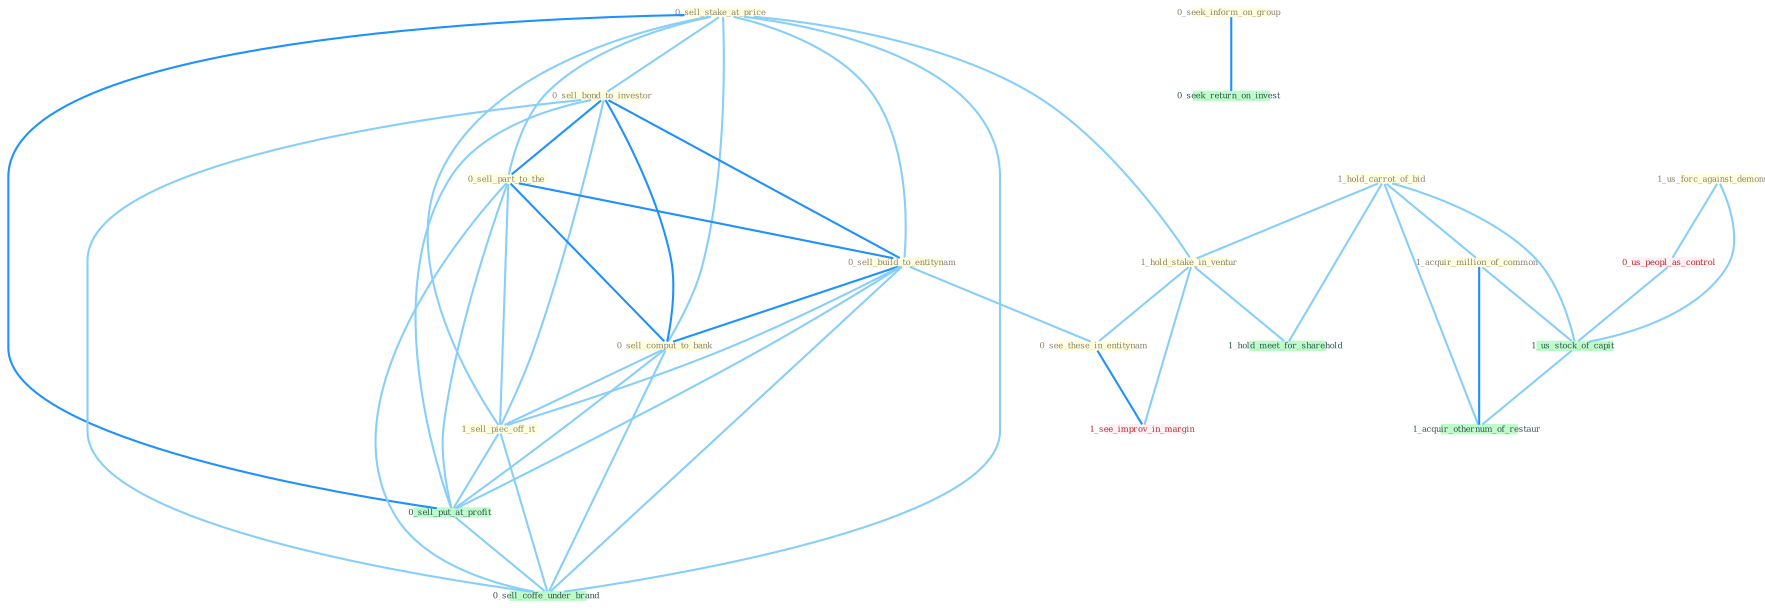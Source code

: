 Graph G{ 
    node
    [shape=polygon,style=filled,width=.5,height=.06,color="#BDFCC9",fixedsize=true,fontsize=4,
    fontcolor="#2f4f4f"];
    {node
    [color="#ffffe0", fontcolor="#8b7d6b"] "0_sell_stake_at_price " "0_sell_bond_to_investor " "1_hold_carrot_of_bid " "0_seek_inform_on_group " "0_sell_part_to_the " "1_acquir_million_of_common " "0_sell_build_to_entitynam " "1_hold_stake_in_ventur " "0_see_these_in_entitynam " "1_us_forc_against_demonstr " "0_sell_comput_to_bank " "1_sell_piec_off_it "}
{node [color="#fff0f5", fontcolor="#b22222"] "0_us_peopl_as_control " "1_see_improv_in_margin "}
edge [color="#B0E2FF"];

	"0_sell_stake_at_price " -- "0_sell_bond_to_investor " [w="1", color="#87cefa" ];
	"0_sell_stake_at_price " -- "0_sell_part_to_the " [w="1", color="#87cefa" ];
	"0_sell_stake_at_price " -- "0_sell_build_to_entitynam " [w="1", color="#87cefa" ];
	"0_sell_stake_at_price " -- "1_hold_stake_in_ventur " [w="1", color="#87cefa" ];
	"0_sell_stake_at_price " -- "0_sell_comput_to_bank " [w="1", color="#87cefa" ];
	"0_sell_stake_at_price " -- "1_sell_piec_off_it " [w="1", color="#87cefa" ];
	"0_sell_stake_at_price " -- "0_sell_put_at_profit " [w="2", color="#1e90ff" , len=0.8];
	"0_sell_stake_at_price " -- "0_sell_coffe_under_brand " [w="1", color="#87cefa" ];
	"0_sell_bond_to_investor " -- "0_sell_part_to_the " [w="2", color="#1e90ff" , len=0.8];
	"0_sell_bond_to_investor " -- "0_sell_build_to_entitynam " [w="2", color="#1e90ff" , len=0.8];
	"0_sell_bond_to_investor " -- "0_sell_comput_to_bank " [w="2", color="#1e90ff" , len=0.8];
	"0_sell_bond_to_investor " -- "1_sell_piec_off_it " [w="1", color="#87cefa" ];
	"0_sell_bond_to_investor " -- "0_sell_put_at_profit " [w="1", color="#87cefa" ];
	"0_sell_bond_to_investor " -- "0_sell_coffe_under_brand " [w="1", color="#87cefa" ];
	"1_hold_carrot_of_bid " -- "1_acquir_million_of_common " [w="1", color="#87cefa" ];
	"1_hold_carrot_of_bid " -- "1_hold_stake_in_ventur " [w="1", color="#87cefa" ];
	"1_hold_carrot_of_bid " -- "1_us_stock_of_capit " [w="1", color="#87cefa" ];
	"1_hold_carrot_of_bid " -- "1_hold_meet_for_sharehold " [w="1", color="#87cefa" ];
	"1_hold_carrot_of_bid " -- "1_acquir_othernum_of_restaur " [w="1", color="#87cefa" ];
	"0_seek_inform_on_group " -- "0_seek_return_on_invest " [w="2", color="#1e90ff" , len=0.8];
	"0_sell_part_to_the " -- "0_sell_build_to_entitynam " [w="2", color="#1e90ff" , len=0.8];
	"0_sell_part_to_the " -- "0_sell_comput_to_bank " [w="2", color="#1e90ff" , len=0.8];
	"0_sell_part_to_the " -- "1_sell_piec_off_it " [w="1", color="#87cefa" ];
	"0_sell_part_to_the " -- "0_sell_put_at_profit " [w="1", color="#87cefa" ];
	"0_sell_part_to_the " -- "0_sell_coffe_under_brand " [w="1", color="#87cefa" ];
	"1_acquir_million_of_common " -- "1_us_stock_of_capit " [w="1", color="#87cefa" ];
	"1_acquir_million_of_common " -- "1_acquir_othernum_of_restaur " [w="2", color="#1e90ff" , len=0.8];
	"0_sell_build_to_entitynam " -- "0_see_these_in_entitynam " [w="1", color="#87cefa" ];
	"0_sell_build_to_entitynam " -- "0_sell_comput_to_bank " [w="2", color="#1e90ff" , len=0.8];
	"0_sell_build_to_entitynam " -- "1_sell_piec_off_it " [w="1", color="#87cefa" ];
	"0_sell_build_to_entitynam " -- "0_sell_put_at_profit " [w="1", color="#87cefa" ];
	"0_sell_build_to_entitynam " -- "0_sell_coffe_under_brand " [w="1", color="#87cefa" ];
	"1_hold_stake_in_ventur " -- "0_see_these_in_entitynam " [w="1", color="#87cefa" ];
	"1_hold_stake_in_ventur " -- "1_see_improv_in_margin " [w="1", color="#87cefa" ];
	"1_hold_stake_in_ventur " -- "1_hold_meet_for_sharehold " [w="1", color="#87cefa" ];
	"0_see_these_in_entitynam " -- "1_see_improv_in_margin " [w="2", color="#1e90ff" , len=0.8];
	"1_us_forc_against_demonstr " -- "0_us_peopl_as_control " [w="1", color="#87cefa" ];
	"1_us_forc_against_demonstr " -- "1_us_stock_of_capit " [w="1", color="#87cefa" ];
	"0_sell_comput_to_bank " -- "1_sell_piec_off_it " [w="1", color="#87cefa" ];
	"0_sell_comput_to_bank " -- "0_sell_put_at_profit " [w="1", color="#87cefa" ];
	"0_sell_comput_to_bank " -- "0_sell_coffe_under_brand " [w="1", color="#87cefa" ];
	"1_sell_piec_off_it " -- "0_sell_put_at_profit " [w="1", color="#87cefa" ];
	"1_sell_piec_off_it " -- "0_sell_coffe_under_brand " [w="1", color="#87cefa" ];
	"0_us_peopl_as_control " -- "1_us_stock_of_capit " [w="1", color="#87cefa" ];
	"0_sell_put_at_profit " -- "0_sell_coffe_under_brand " [w="1", color="#87cefa" ];
	"1_us_stock_of_capit " -- "1_acquir_othernum_of_restaur " [w="1", color="#87cefa" ];
}